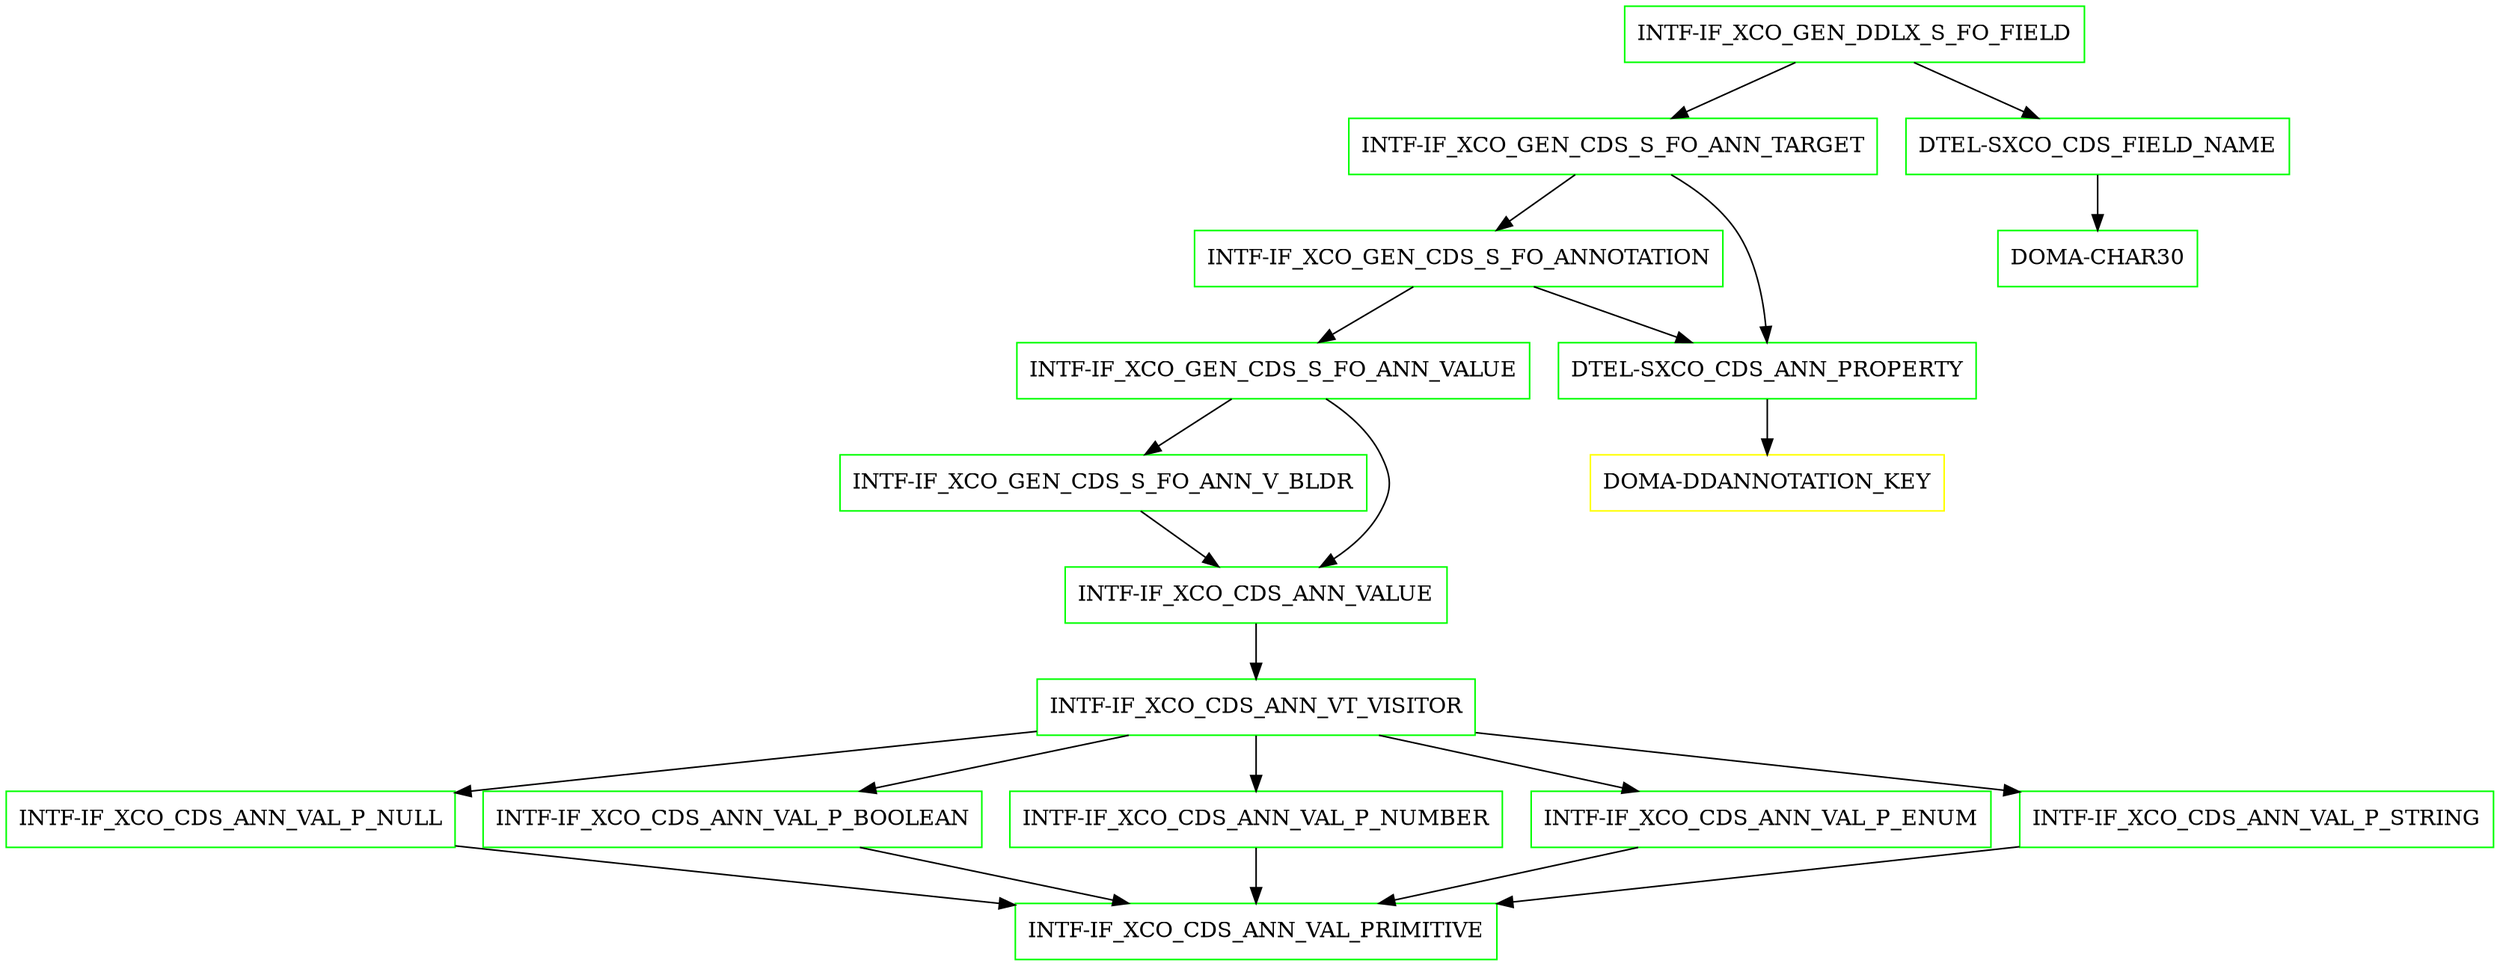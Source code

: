 digraph G {
  "INTF-IF_XCO_GEN_DDLX_S_FO_FIELD" [shape=box,color=green];
  "INTF-IF_XCO_GEN_CDS_S_FO_ANN_TARGET" [shape=box,color=green,URL="./INTF_IF_XCO_GEN_CDS_S_FO_ANN_TARGET.html"];
  "INTF-IF_XCO_GEN_CDS_S_FO_ANNOTATION" [shape=box,color=green,URL="./INTF_IF_XCO_GEN_CDS_S_FO_ANNOTATION.html"];
  "INTF-IF_XCO_GEN_CDS_S_FO_ANN_VALUE" [shape=box,color=green,URL="./INTF_IF_XCO_GEN_CDS_S_FO_ANN_VALUE.html"];
  "INTF-IF_XCO_GEN_CDS_S_FO_ANN_V_BLDR" [shape=box,color=green,URL="./INTF_IF_XCO_GEN_CDS_S_FO_ANN_V_BLDR.html"];
  "INTF-IF_XCO_CDS_ANN_VALUE" [shape=box,color=green,URL="./INTF_IF_XCO_CDS_ANN_VALUE.html"];
  "INTF-IF_XCO_CDS_ANN_VT_VISITOR" [shape=box,color=green,URL="./INTF_IF_XCO_CDS_ANN_VT_VISITOR.html"];
  "INTF-IF_XCO_CDS_ANN_VAL_P_NULL" [shape=box,color=green,URL="./INTF_IF_XCO_CDS_ANN_VAL_P_NULL.html"];
  "INTF-IF_XCO_CDS_ANN_VAL_PRIMITIVE" [shape=box,color=green,URL="./INTF_IF_XCO_CDS_ANN_VAL_PRIMITIVE.html"];
  "INTF-IF_XCO_CDS_ANN_VAL_P_BOOLEAN" [shape=box,color=green,URL="./INTF_IF_XCO_CDS_ANN_VAL_P_BOOLEAN.html"];
  "INTF-IF_XCO_CDS_ANN_VAL_P_NUMBER" [shape=box,color=green,URL="./INTF_IF_XCO_CDS_ANN_VAL_P_NUMBER.html"];
  "INTF-IF_XCO_CDS_ANN_VAL_P_ENUM" [shape=box,color=green,URL="./INTF_IF_XCO_CDS_ANN_VAL_P_ENUM.html"];
  "INTF-IF_XCO_CDS_ANN_VAL_P_STRING" [shape=box,color=green,URL="./INTF_IF_XCO_CDS_ANN_VAL_P_STRING.html"];
  "DTEL-SXCO_CDS_ANN_PROPERTY" [shape=box,color=green,URL="./DTEL_SXCO_CDS_ANN_PROPERTY.html"];
  "DOMA-DDANNOTATION_KEY" [shape=box,color=yellow,URL="./DOMA_DDANNOTATION_KEY.html"];
  "DTEL-SXCO_CDS_FIELD_NAME" [shape=box,color=green,URL="./DTEL_SXCO_CDS_FIELD_NAME.html"];
  "DOMA-CHAR30" [shape=box,color=green,URL="./DOMA_CHAR30.html"];
  "INTF-IF_XCO_GEN_DDLX_S_FO_FIELD" -> "DTEL-SXCO_CDS_FIELD_NAME";
  "INTF-IF_XCO_GEN_DDLX_S_FO_FIELD" -> "INTF-IF_XCO_GEN_CDS_S_FO_ANN_TARGET";
  "INTF-IF_XCO_GEN_CDS_S_FO_ANN_TARGET" -> "DTEL-SXCO_CDS_ANN_PROPERTY";
  "INTF-IF_XCO_GEN_CDS_S_FO_ANN_TARGET" -> "INTF-IF_XCO_GEN_CDS_S_FO_ANNOTATION";
  "INTF-IF_XCO_GEN_CDS_S_FO_ANNOTATION" -> "DTEL-SXCO_CDS_ANN_PROPERTY";
  "INTF-IF_XCO_GEN_CDS_S_FO_ANNOTATION" -> "INTF-IF_XCO_GEN_CDS_S_FO_ANN_VALUE";
  "INTF-IF_XCO_GEN_CDS_S_FO_ANN_VALUE" -> "INTF-IF_XCO_CDS_ANN_VALUE";
  "INTF-IF_XCO_GEN_CDS_S_FO_ANN_VALUE" -> "INTF-IF_XCO_GEN_CDS_S_FO_ANN_V_BLDR";
  "INTF-IF_XCO_GEN_CDS_S_FO_ANN_V_BLDR" -> "INTF-IF_XCO_CDS_ANN_VALUE";
  "INTF-IF_XCO_CDS_ANN_VALUE" -> "INTF-IF_XCO_CDS_ANN_VT_VISITOR";
  "INTF-IF_XCO_CDS_ANN_VT_VISITOR" -> "INTF-IF_XCO_CDS_ANN_VAL_P_STRING";
  "INTF-IF_XCO_CDS_ANN_VT_VISITOR" -> "INTF-IF_XCO_CDS_ANN_VAL_P_ENUM";
  "INTF-IF_XCO_CDS_ANN_VT_VISITOR" -> "INTF-IF_XCO_CDS_ANN_VAL_P_NUMBER";
  "INTF-IF_XCO_CDS_ANN_VT_VISITOR" -> "INTF-IF_XCO_CDS_ANN_VAL_P_BOOLEAN";
  "INTF-IF_XCO_CDS_ANN_VT_VISITOR" -> "INTF-IF_XCO_CDS_ANN_VAL_P_NULL";
  "INTF-IF_XCO_CDS_ANN_VAL_P_NULL" -> "INTF-IF_XCO_CDS_ANN_VAL_PRIMITIVE";
  "INTF-IF_XCO_CDS_ANN_VAL_P_BOOLEAN" -> "INTF-IF_XCO_CDS_ANN_VAL_PRIMITIVE";
  "INTF-IF_XCO_CDS_ANN_VAL_P_NUMBER" -> "INTF-IF_XCO_CDS_ANN_VAL_PRIMITIVE";
  "INTF-IF_XCO_CDS_ANN_VAL_P_ENUM" -> "INTF-IF_XCO_CDS_ANN_VAL_PRIMITIVE";
  "INTF-IF_XCO_CDS_ANN_VAL_P_STRING" -> "INTF-IF_XCO_CDS_ANN_VAL_PRIMITIVE";
  "DTEL-SXCO_CDS_ANN_PROPERTY" -> "DOMA-DDANNOTATION_KEY";
  "DTEL-SXCO_CDS_FIELD_NAME" -> "DOMA-CHAR30";
}
